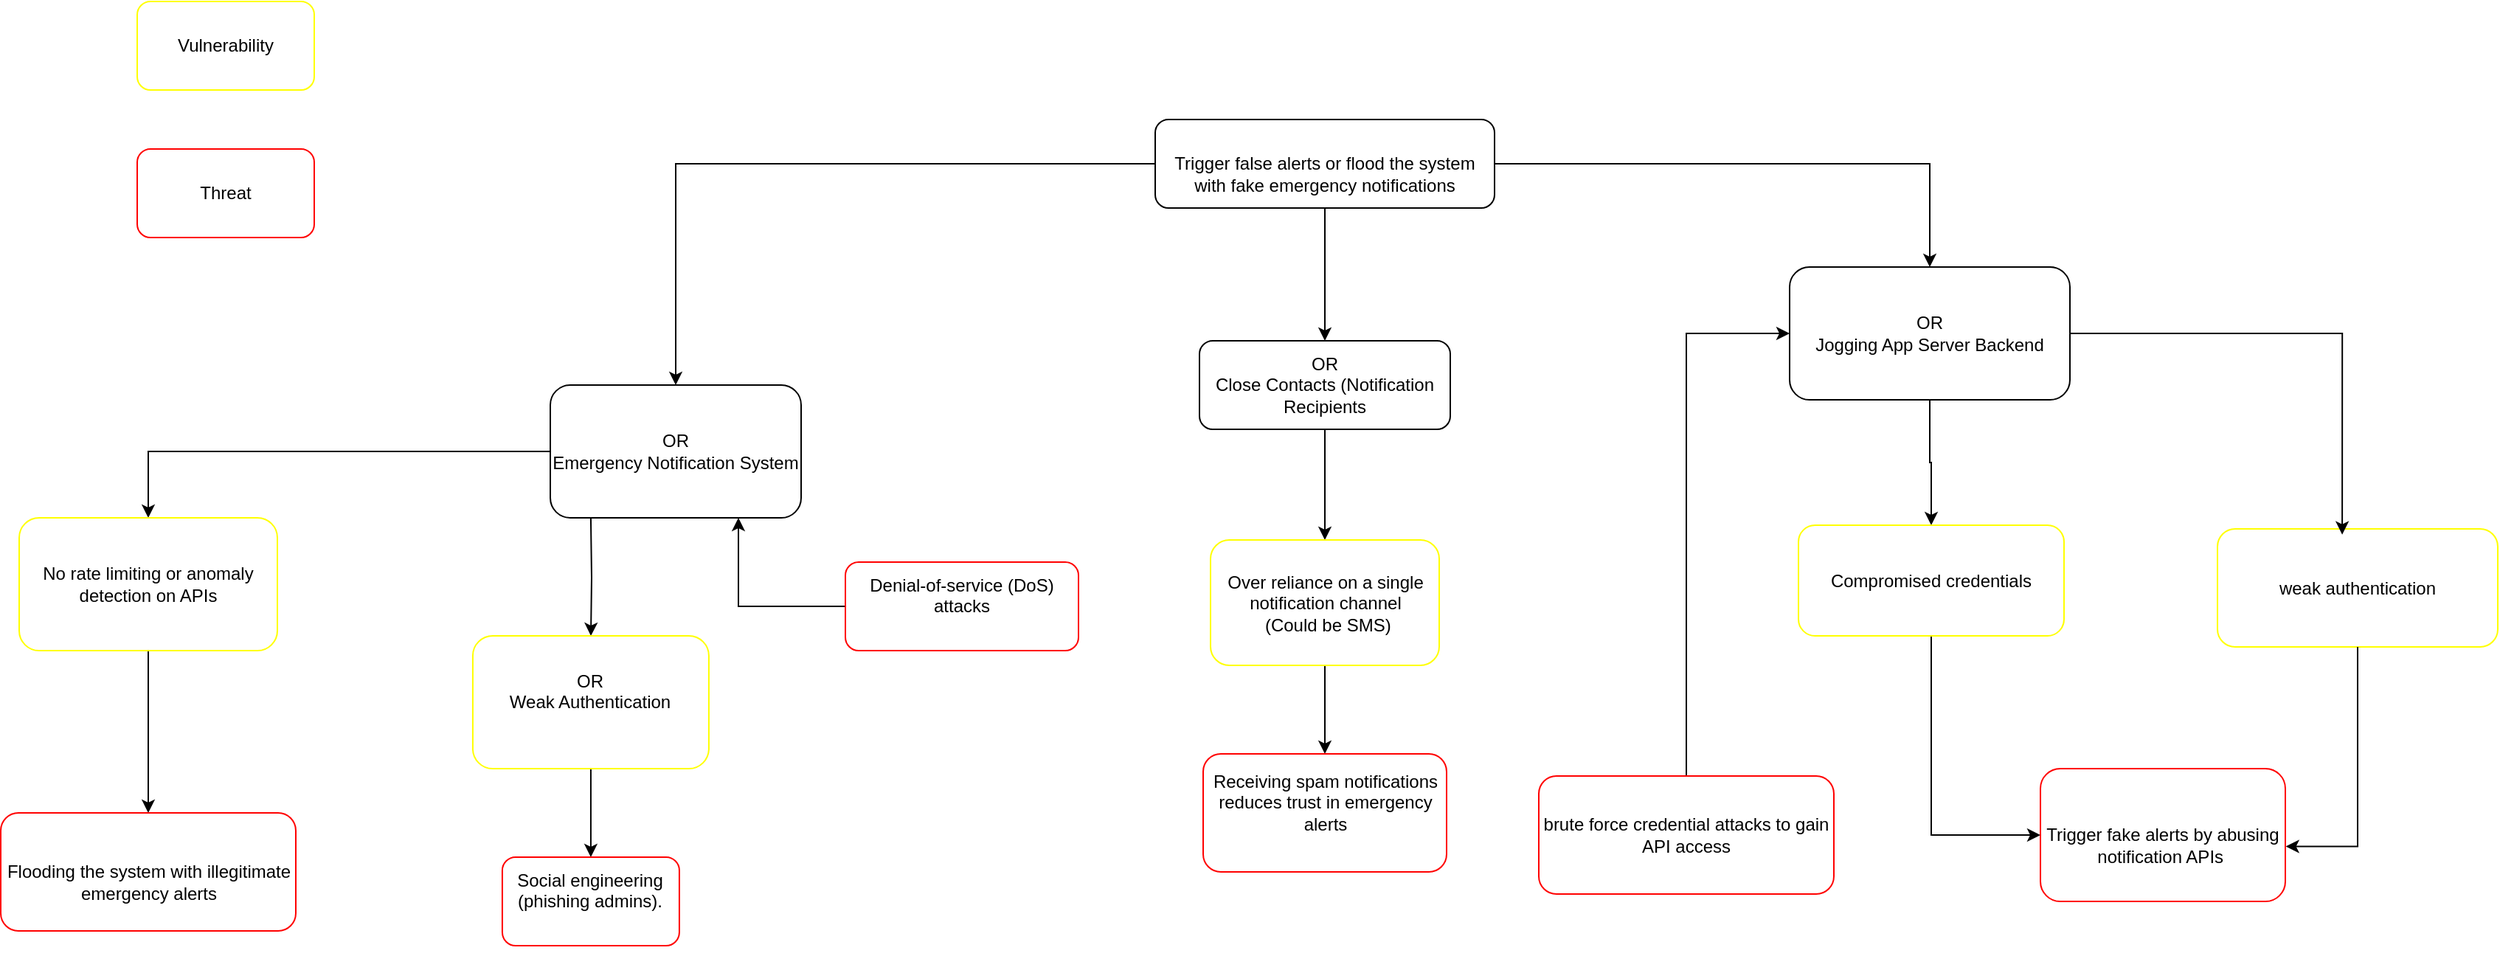 <mxfile version="26.0.4">
  <diagram name="Page-1" id="xlpdYjgYw3qPz9PH2eGz">
    <mxGraphModel dx="2667" dy="850" grid="1" gridSize="10" guides="1" tooltips="1" connect="1" arrows="1" fold="1" page="1" pageScale="1" pageWidth="827" pageHeight="1169" math="0" shadow="0">
      <root>
        <mxCell id="0" />
        <mxCell id="1" parent="0" />
        <mxCell id="akqkvoF0evXeWd-GE654-23" style="edgeStyle=orthogonalEdgeStyle;rounded=0;orthogonalLoop=1;jettySize=auto;html=1;" edge="1" parent="1" source="akqkvoF0evXeWd-GE654-21" target="akqkvoF0evXeWd-GE654-22">
          <mxGeometry relative="1" as="geometry" />
        </mxCell>
        <mxCell id="akqkvoF0evXeWd-GE654-27" style="edgeStyle=orthogonalEdgeStyle;rounded=0;orthogonalLoop=1;jettySize=auto;html=1;entryX=0.5;entryY=0;entryDx=0;entryDy=0;" edge="1" parent="1" source="akqkvoF0evXeWd-GE654-21" target="akqkvoF0evXeWd-GE654-26">
          <mxGeometry relative="1" as="geometry" />
        </mxCell>
        <mxCell id="akqkvoF0evXeWd-GE654-70" style="edgeStyle=orthogonalEdgeStyle;rounded=0;orthogonalLoop=1;jettySize=auto;html=1;entryX=0.5;entryY=0;entryDx=0;entryDy=0;" edge="1" parent="1" source="akqkvoF0evXeWd-GE654-21" target="akqkvoF0evXeWd-GE654-69">
          <mxGeometry relative="1" as="geometry" />
        </mxCell>
        <mxCell id="akqkvoF0evXeWd-GE654-21" value="&lt;p style=&quot;text-indent:-18.0pt;mso-list:l0 level1 lfo1&quot; class=&quot;MsoListParagraph&quot;&gt;&lt;span style=&quot;font-family:&amp;quot;Times New Roman&amp;quot;,serif;mso-ascii-theme-font:major-bidi;&lt;br/&gt;mso-fareast-font-family:&amp;quot;Times New Roman&amp;quot;;mso-fareast-theme-font:major-bidi;&lt;br/&gt;mso-hansi-theme-font:major-bidi;mso-bidi-theme-font:major-bidi&quot;&gt;&lt;span style=&quot;font-variant-numeric: normal; font-variant-east-asian: normal; font-variant-alternates: normal; font-size-adjust: none; font-kerning: auto; font-optical-sizing: auto; font-feature-settings: normal; font-variation-settings: normal; font-variant-position: normal; font-variant-emoji: normal; font-stretch: normal; font-size: 7pt; line-height: normal; font-family: &amp;quot;Times New Roman&amp;quot;;&quot;&gt;&amp;nbsp; &amp;nbsp;&lt;br&gt;&lt;/span&gt;&lt;/span&gt;&lt;span dir=&quot;LTR&quot;&gt;&lt;/span&gt;&lt;span style=&quot;font-family:&lt;br/&gt;&amp;quot;Times New Roman&amp;quot;,serif;mso-ascii-theme-font:major-bidi;mso-hansi-theme-font:&lt;br/&gt;major-bidi;mso-bidi-theme-font:major-bidi&quot;&gt;Trigger false alerts or flood the system&lt;br&gt;with fake emergency notifications&lt;/span&gt;&lt;/p&gt;" style="rounded=1;whiteSpace=wrap;html=1;" vertex="1" parent="1">
          <mxGeometry x="410" y="680" width="230" height="60" as="geometry" />
        </mxCell>
        <mxCell id="akqkvoF0evXeWd-GE654-29" style="edgeStyle=orthogonalEdgeStyle;rounded=0;orthogonalLoop=1;jettySize=auto;html=1;" edge="1" parent="1" target="akqkvoF0evXeWd-GE654-28">
          <mxGeometry relative="1" as="geometry">
            <mxPoint x="27.46" y="950" as="sourcePoint" />
          </mxGeometry>
        </mxCell>
        <mxCell id="akqkvoF0evXeWd-GE654-39" style="edgeStyle=orthogonalEdgeStyle;rounded=0;orthogonalLoop=1;jettySize=auto;html=1;exitX=0;exitY=0.5;exitDx=0;exitDy=0;entryX=0.5;entryY=0;entryDx=0;entryDy=0;" edge="1" parent="1" source="akqkvoF0evXeWd-GE654-22" target="akqkvoF0evXeWd-GE654-42">
          <mxGeometry relative="1" as="geometry">
            <mxPoint x="-450" y="970.0" as="targetPoint" />
          </mxGeometry>
        </mxCell>
        <mxCell id="akqkvoF0evXeWd-GE654-22" value="OR&lt;br&gt;Emergency Notification System" style="rounded=1;whiteSpace=wrap;html=1;" vertex="1" parent="1">
          <mxGeometry y="860" width="170" height="90" as="geometry" />
        </mxCell>
        <mxCell id="akqkvoF0evXeWd-GE654-71" style="edgeStyle=orthogonalEdgeStyle;rounded=0;orthogonalLoop=1;jettySize=auto;html=1;entryX=0.5;entryY=0;entryDx=0;entryDy=0;" edge="1" parent="1" source="akqkvoF0evXeWd-GE654-26" target="akqkvoF0evXeWd-GE654-45">
          <mxGeometry relative="1" as="geometry" />
        </mxCell>
        <mxCell id="akqkvoF0evXeWd-GE654-26" value="OR&lt;br&gt;Jogging App Server Backend" style="rounded=1;whiteSpace=wrap;html=1;" vertex="1" parent="1">
          <mxGeometry x="840" y="780" width="190" height="90" as="geometry" />
        </mxCell>
        <mxCell id="akqkvoF0evXeWd-GE654-34" style="edgeStyle=orthogonalEdgeStyle;rounded=0;orthogonalLoop=1;jettySize=auto;html=1;entryX=0.5;entryY=0;entryDx=0;entryDy=0;" edge="1" parent="1" source="akqkvoF0evXeWd-GE654-28" target="akqkvoF0evXeWd-GE654-33">
          <mxGeometry relative="1" as="geometry" />
        </mxCell>
        <mxCell id="akqkvoF0evXeWd-GE654-28" value="OR&lt;br&gt;Weak Authentication&lt;div&gt;&lt;br/&gt;&lt;/div&gt;" style="rounded=1;whiteSpace=wrap;html=1;strokeColor=yellow;" vertex="1" parent="1">
          <mxGeometry x="-52.54" y="1030" width="160" height="90" as="geometry" />
        </mxCell>
        <mxCell id="akqkvoF0evXeWd-GE654-33" value="&#xa;Social engineering (phishing admins).&#xa;&#xa;" style="rounded=1;whiteSpace=wrap;html=1;strokeColor=red;" vertex="1" parent="1">
          <mxGeometry x="-32.54" y="1180" width="120" height="60" as="geometry" />
        </mxCell>
        <mxCell id="akqkvoF0evXeWd-GE654-72" style="edgeStyle=orthogonalEdgeStyle;rounded=0;orthogonalLoop=1;jettySize=auto;html=1;" edge="1" parent="1" source="akqkvoF0evXeWd-GE654-42" target="akqkvoF0evXeWd-GE654-43">
          <mxGeometry relative="1" as="geometry" />
        </mxCell>
        <mxCell id="akqkvoF0evXeWd-GE654-42" value="&lt;div&gt;No rate limiting or anomaly detection on APIs&lt;/div&gt;" style="rounded=1;whiteSpace=wrap;html=1;strokeColor=yellow;" vertex="1" parent="1">
          <mxGeometry x="-360" y="950" width="175" height="90" as="geometry" />
        </mxCell>
        <mxCell id="akqkvoF0evXeWd-GE654-43" value="&lt;br&gt;Flooding the system with illegitimate emergency alerts" style="rounded=1;whiteSpace=wrap;html=1;strokeColor=red;" vertex="1" parent="1">
          <mxGeometry x="-372.5" y="1150" width="200" height="80" as="geometry" />
        </mxCell>
        <mxCell id="akqkvoF0evXeWd-GE654-85" style="edgeStyle=orthogonalEdgeStyle;rounded=0;orthogonalLoop=1;jettySize=auto;html=1;entryX=0;entryY=0.5;entryDx=0;entryDy=0;" edge="1" parent="1" source="akqkvoF0evXeWd-GE654-45" target="akqkvoF0evXeWd-GE654-48">
          <mxGeometry relative="1" as="geometry" />
        </mxCell>
        <mxCell id="akqkvoF0evXeWd-GE654-45" value="Compromised credentials" style="rounded=1;whiteSpace=wrap;html=1;strokeColor=yellow;" vertex="1" parent="1">
          <mxGeometry x="846" y="955" width="180" height="75" as="geometry" />
        </mxCell>
        <mxCell id="akqkvoF0evXeWd-GE654-46" value="&lt;div&gt;weak authentication&lt;/div&gt;" style="rounded=1;whiteSpace=wrap;html=1;strokeColor=yellow;" vertex="1" parent="1">
          <mxGeometry x="1130" y="957.5" width="190" height="80" as="geometry" />
        </mxCell>
        <mxCell id="akqkvoF0evXeWd-GE654-47" style="edgeStyle=orthogonalEdgeStyle;rounded=0;orthogonalLoop=1;jettySize=auto;html=1;entryX=0.445;entryY=0.048;entryDx=0;entryDy=0;entryPerimeter=0;" edge="1" parent="1" source="akqkvoF0evXeWd-GE654-26" target="akqkvoF0evXeWd-GE654-46">
          <mxGeometry relative="1" as="geometry" />
        </mxCell>
        <mxCell id="akqkvoF0evXeWd-GE654-48" value="&lt;br&gt;Trigger fake alerts by abusing notification APIs&amp;nbsp;" style="rounded=1;whiteSpace=wrap;html=1;strokeColor=red;" vertex="1" parent="1">
          <mxGeometry x="1010" y="1120" width="166" height="90" as="geometry" />
        </mxCell>
        <mxCell id="akqkvoF0evXeWd-GE654-78" style="edgeStyle=orthogonalEdgeStyle;rounded=0;orthogonalLoop=1;jettySize=auto;html=1;entryX=0.5;entryY=0;entryDx=0;entryDy=0;" edge="1" parent="1" source="akqkvoF0evXeWd-GE654-69" target="akqkvoF0evXeWd-GE654-77">
          <mxGeometry relative="1" as="geometry" />
        </mxCell>
        <mxCell id="akqkvoF0evXeWd-GE654-69" value="&lt;br&gt;OR&lt;br&gt;Close Contacts (Notification Recipients&lt;div&gt;&lt;br/&gt;&lt;/div&gt;" style="rounded=1;whiteSpace=wrap;html=1;" vertex="1" parent="1">
          <mxGeometry x="440" y="830" width="170" height="60" as="geometry" />
        </mxCell>
        <mxCell id="akqkvoF0evXeWd-GE654-75" style="edgeStyle=orthogonalEdgeStyle;rounded=0;orthogonalLoop=1;jettySize=auto;html=1;entryX=1.002;entryY=0.586;entryDx=0;entryDy=0;entryPerimeter=0;" edge="1" parent="1" source="akqkvoF0evXeWd-GE654-46" target="akqkvoF0evXeWd-GE654-48">
          <mxGeometry relative="1" as="geometry" />
        </mxCell>
        <mxCell id="akqkvoF0evXeWd-GE654-80" style="edgeStyle=orthogonalEdgeStyle;rounded=0;orthogonalLoop=1;jettySize=auto;html=1;" edge="1" parent="1" source="akqkvoF0evXeWd-GE654-77" target="akqkvoF0evXeWd-GE654-79">
          <mxGeometry relative="1" as="geometry" />
        </mxCell>
        <mxCell id="akqkvoF0evXeWd-GE654-77" value="&lt;br&gt; Over reliance on a single notification channel&lt;br&gt;&amp;nbsp;(Could be SMS)&lt;div&gt;&lt;br/&gt;&lt;/div&gt;" style="rounded=1;whiteSpace=wrap;html=1;strokeColor=yellow;" vertex="1" parent="1">
          <mxGeometry x="447.5" y="965" width="155" height="85" as="geometry" />
        </mxCell>
        <mxCell id="akqkvoF0evXeWd-GE654-79" value="&#xa;Receiving spam notifications reduces trust in emergency alerts&#xa;&#xa;" style="rounded=1;whiteSpace=wrap;html=1;strokeColor=red;" vertex="1" parent="1">
          <mxGeometry x="442.5" y="1110" width="165" height="80" as="geometry" />
        </mxCell>
        <mxCell id="akqkvoF0evXeWd-GE654-88" style="edgeStyle=orthogonalEdgeStyle;rounded=0;orthogonalLoop=1;jettySize=auto;html=1;entryX=0.75;entryY=1;entryDx=0;entryDy=0;" edge="1" parent="1" source="akqkvoF0evXeWd-GE654-81" target="akqkvoF0evXeWd-GE654-22">
          <mxGeometry relative="1" as="geometry" />
        </mxCell>
        <mxCell id="akqkvoF0evXeWd-GE654-81" value="&#xa;Denial-of-service (DoS) attacks&#xa;&#xa;" style="rounded=1;whiteSpace=wrap;html=1;strokeColor=red;" vertex="1" parent="1">
          <mxGeometry x="200" y="980" width="158" height="60" as="geometry" />
        </mxCell>
        <mxCell id="akqkvoF0evXeWd-GE654-87" style="edgeStyle=orthogonalEdgeStyle;rounded=0;orthogonalLoop=1;jettySize=auto;html=1;entryX=0;entryY=0.5;entryDx=0;entryDy=0;" edge="1" parent="1" source="akqkvoF0evXeWd-GE654-83" target="akqkvoF0evXeWd-GE654-26">
          <mxGeometry relative="1" as="geometry" />
        </mxCell>
        <mxCell id="akqkvoF0evXeWd-GE654-83" value="&lt;br&gt;brute force credential attacks to gain API access&lt;div&gt;&lt;br/&gt;&lt;/div&gt;" style="rounded=1;whiteSpace=wrap;html=1;strokeColor=red;" vertex="1" parent="1">
          <mxGeometry x="670" y="1125" width="200" height="80" as="geometry" />
        </mxCell>
        <mxCell id="akqkvoF0evXeWd-GE654-89" value="Vulnerability" style="rounded=1;whiteSpace=wrap;html=1;strokeColor=yellow;" vertex="1" parent="1">
          <mxGeometry x="-280" y="600" width="120" height="60" as="geometry" />
        </mxCell>
        <mxCell id="akqkvoF0evXeWd-GE654-90" value="Threat" style="rounded=1;whiteSpace=wrap;html=1;strokeColor=red;" vertex="1" parent="1">
          <mxGeometry x="-280" y="700" width="120" height="60" as="geometry" />
        </mxCell>
      </root>
    </mxGraphModel>
  </diagram>
</mxfile>
